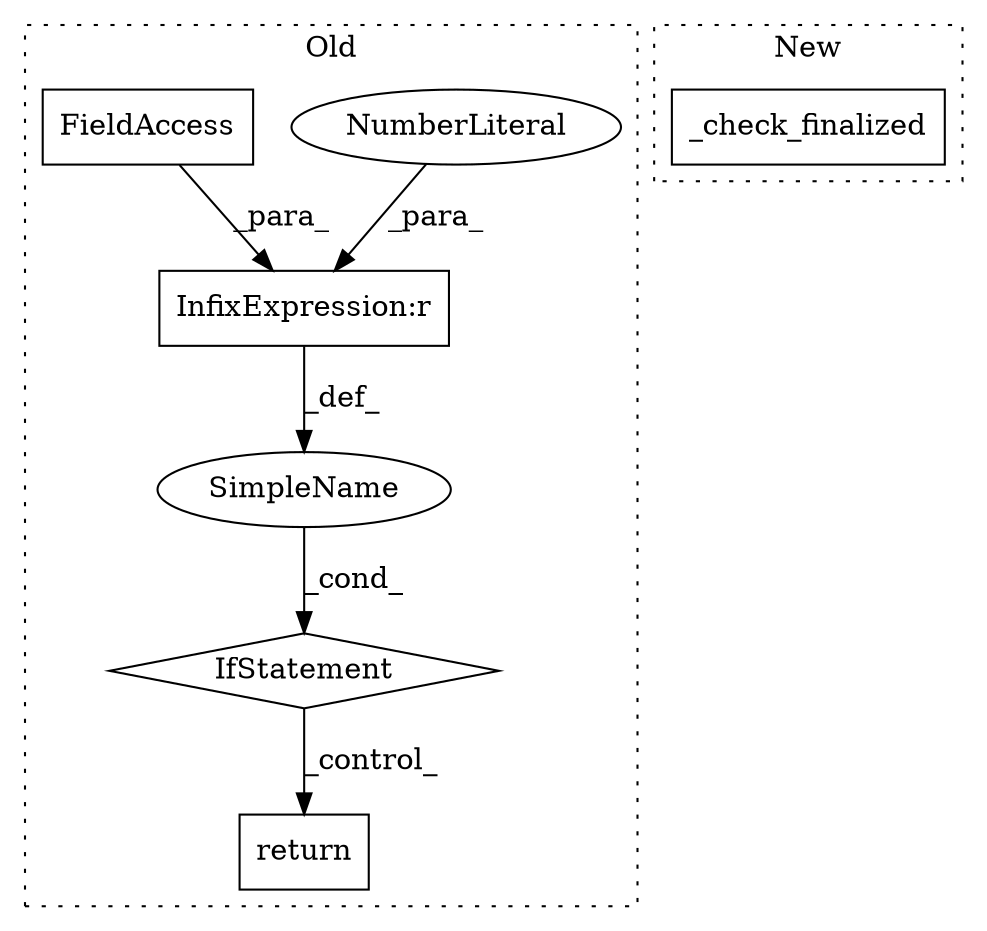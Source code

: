 digraph G {
subgraph cluster0 {
1 [label="return" a="41" s="4118" l="7" shape="box"];
3 [label="IfStatement" a="25" s="4088,4108" l="4,2" shape="diamond"];
4 [label="SimpleName" a="42" s="" l="" shape="ellipse"];
5 [label="InfixExpression:r" a="27" s="4103" l="4" shape="box"];
6 [label="NumberLiteral" a="34" s="4107" l="1" shape="ellipse"];
7 [label="FieldAccess" a="22" s="4092" l="11" shape="box"];
label = "Old";
style="dotted";
}
subgraph cluster1 {
2 [label="_check_finalized" a="32" s="7392" l="18" shape="box"];
label = "New";
style="dotted";
}
3 -> 1 [label="_control_"];
4 -> 3 [label="_cond_"];
5 -> 4 [label="_def_"];
6 -> 5 [label="_para_"];
7 -> 5 [label="_para_"];
}